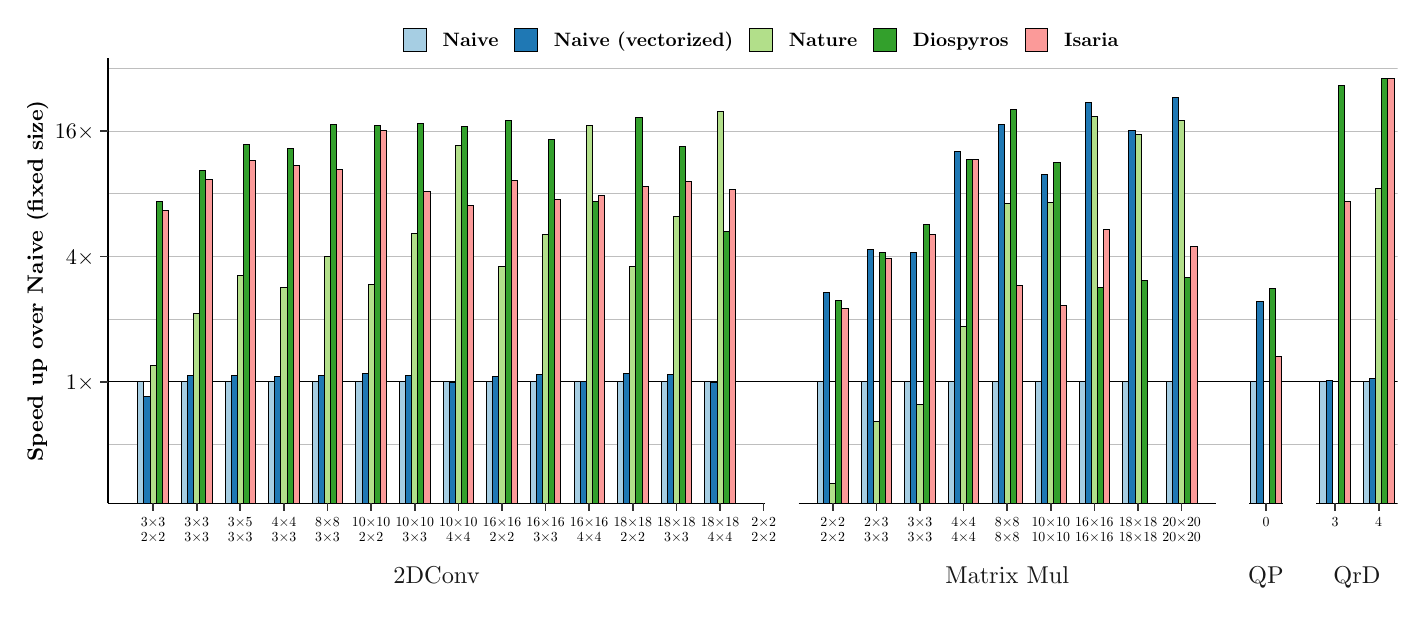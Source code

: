 % Created by tikzDevice version 0.12.4 on 2023-04-17 21:11:33
% !TEX encoding = UTF-8 Unicode
\begin{tikzpicture}[x=1pt,y=1pt]
\definecolor{fillColor}{RGB}{255,255,255}
\path[use as bounding box,fill=fillColor,fill opacity=0.00] (0,0) rectangle (495.05,205.97);
\begin{scope}
\path[clip] (  0.00,  0.00) rectangle (495.05,205.97);
\definecolor{drawColor}{RGB}{255,255,255}
\definecolor{fillColor}{RGB}{255,255,255}

\path[draw=drawColor,line width= 0.6pt,line join=round,line cap=round,fill=fillColor] (  0.00,  0.00) rectangle (495.05,205.97);
\end{scope}
\begin{scope}
\path[clip] ( 29.00, 34.09) rectangle (495.05,194.94);
\definecolor{drawColor}{RGB}{190,190,190}

\path[draw=drawColor,line width= 0.4pt,line join=round,line cap=round] ( 29.00, 55.32) -- (961.10, 55.32);
\definecolor{drawColor}{RGB}{0,0,0}

\path[draw=drawColor,line width= 0.4pt,line join=round,line cap=round] ( 29.00, 77.97) -- (961.10, 77.97);
\definecolor{drawColor}{RGB}{190,190,190}

\path[draw=drawColor,line width= 0.4pt,line join=round,line cap=round] ( 29.00,100.62) -- (961.10,100.62);

\path[draw=drawColor,line width= 0.4pt,line join=round,line cap=round] ( 29.00,123.28) -- (961.10,123.28);

\path[draw=drawColor,line width= 0.4pt,line join=round,line cap=round] ( 29.00,145.93) -- (961.10,145.93);

\path[draw=drawColor,line width= 0.4pt,line join=round,line cap=round] ( 29.00,168.58) -- (961.10,168.58);

\path[draw=drawColor,line width= 0.4pt,line join=round,line cap=round] ( 29.00,191.24) -- (961.10,191.24);
\end{scope}
\begin{scope}
\path[clip] ( 29.00, 34.09) rectangle (266.49,194.94);
\definecolor{drawColor}{RGB}{0,0,0}
\definecolor{fillColor}{RGB}{166,206,227}

\path[draw=drawColor,line width= 0.3pt,fill=fillColor] ( 39.79, 34.09) rectangle ( 42.00, 77.97);
\definecolor{fillColor}{RGB}{31,120,180}

\path[draw=drawColor,line width= 0.3pt,fill=fillColor] ( 42.00, 34.09) rectangle ( 44.20, 72.89);
\definecolor{fillColor}{RGB}{178,223,138}

\path[draw=drawColor,line width= 0.3pt,fill=fillColor] ( 44.20, 34.09) rectangle ( 46.41, 83.81);
\definecolor{fillColor}{RGB}{51,160,44}

\path[draw=drawColor,line width= 0.3pt,fill=fillColor] ( 46.41, 34.09) rectangle ( 48.62,143.29);
\definecolor{fillColor}{RGB}{251,154,153}

\path[draw=drawColor,line width= 0.3pt,fill=fillColor] ( 48.62, 34.09) rectangle ( 50.82,140.07);
\definecolor{fillColor}{RGB}{166,206,227}

\path[draw=drawColor,line width= 0.3pt,fill=fillColor] ( 55.55, 34.09) rectangle ( 57.76, 77.97);
\definecolor{fillColor}{RGB}{31,120,180}

\path[draw=drawColor,line width= 0.3pt,fill=fillColor] ( 57.76, 34.09) rectangle ( 59.96, 80.31);
\definecolor{fillColor}{RGB}{178,223,138}

\path[draw=drawColor,line width= 0.3pt,fill=fillColor] ( 59.96, 34.09) rectangle ( 62.17,102.72);
\definecolor{fillColor}{RGB}{51,160,44}

\path[draw=drawColor,line width= 0.3pt,fill=fillColor] ( 62.17, 34.09) rectangle ( 64.38,154.43);
\definecolor{fillColor}{RGB}{251,154,153}

\path[draw=drawColor,line width= 0.3pt,fill=fillColor] ( 64.38, 34.09) rectangle ( 66.58,151.21);
\definecolor{fillColor}{RGB}{166,206,227}

\path[draw=drawColor,line width= 0.3pt,fill=fillColor] ( 71.31, 34.09) rectangle ( 73.52, 77.97);
\definecolor{fillColor}{RGB}{31,120,180}

\path[draw=drawColor,line width= 0.3pt,fill=fillColor] ( 73.52, 34.09) rectangle ( 75.72, 80.37);
\definecolor{fillColor}{RGB}{178,223,138}

\path[draw=drawColor,line width= 0.3pt,fill=fillColor] ( 75.72, 34.09) rectangle ( 77.93,116.39);
\definecolor{fillColor}{RGB}{51,160,44}

\path[draw=drawColor,line width= 0.3pt,fill=fillColor] ( 77.93, 34.09) rectangle ( 80.14,163.69);
\definecolor{fillColor}{RGB}{251,154,153}

\path[draw=drawColor,line width= 0.3pt,fill=fillColor] ( 80.14, 34.09) rectangle ( 82.34,157.90);
\definecolor{fillColor}{RGB}{166,206,227}

\path[draw=drawColor,line width= 0.3pt,fill=fillColor] ( 87.07, 34.09) rectangle ( 89.28, 77.97);
\definecolor{fillColor}{RGB}{31,120,180}

\path[draw=drawColor,line width= 0.3pt,fill=fillColor] ( 89.28, 34.09) rectangle ( 91.48, 80.04);
\definecolor{fillColor}{RGB}{178,223,138}

\path[draw=drawColor,line width= 0.3pt,fill=fillColor] ( 91.48, 34.09) rectangle ( 93.69,112.23);
\definecolor{fillColor}{RGB}{51,160,44}

\path[draw=drawColor,line width= 0.3pt,fill=fillColor] ( 93.69, 34.09) rectangle ( 95.90,162.47);
\definecolor{fillColor}{RGB}{251,154,153}

\path[draw=drawColor,line width= 0.3pt,fill=fillColor] ( 95.90, 34.09) rectangle ( 98.10,156.30);
\definecolor{fillColor}{RGB}{166,206,227}

\path[draw=drawColor,line width= 0.3pt,fill=fillColor] (102.83, 34.09) rectangle (105.04, 77.97);
\definecolor{fillColor}{RGB}{31,120,180}

\path[draw=drawColor,line width= 0.3pt,fill=fillColor] (105.04, 34.09) rectangle (107.24, 80.46);
\definecolor{fillColor}{RGB}{178,223,138}

\path[draw=drawColor,line width= 0.3pt,fill=fillColor] (107.24, 34.09) rectangle (109.45,123.25);
\definecolor{fillColor}{RGB}{51,160,44}

\path[draw=drawColor,line width= 0.3pt,fill=fillColor] (109.45, 34.09) rectangle (111.65,170.92);
\definecolor{fillColor}{RGB}{251,154,153}

\path[draw=drawColor,line width= 0.3pt,fill=fillColor] (111.65, 34.09) rectangle (113.86,154.75);
\definecolor{fillColor}{RGB}{166,206,227}

\path[draw=drawColor,line width= 0.3pt,fill=fillColor] (118.59, 34.09) rectangle (120.80, 77.97);
\definecolor{fillColor}{RGB}{31,120,180}

\path[draw=drawColor,line width= 0.3pt,fill=fillColor] (120.80, 34.09) rectangle (123.00, 80.93);
\definecolor{fillColor}{RGB}{178,223,138}

\path[draw=drawColor,line width= 0.3pt,fill=fillColor] (123.00, 34.09) rectangle (125.21,113.22);
\definecolor{fillColor}{RGB}{51,160,44}

\path[draw=drawColor,line width= 0.3pt,fill=fillColor] (125.21, 34.09) rectangle (127.41,170.59);
\definecolor{fillColor}{RGB}{251,154,153}

\path[draw=drawColor,line width= 0.3pt,fill=fillColor] (127.41, 34.09) rectangle (129.62,168.80);
\definecolor{fillColor}{RGB}{166,206,227}

\path[draw=drawColor,line width= 0.3pt,fill=fillColor] (134.35, 34.09) rectangle (136.55, 77.97);
\definecolor{fillColor}{RGB}{31,120,180}

\path[draw=drawColor,line width= 0.3pt,fill=fillColor] (136.55, 34.09) rectangle (138.76, 80.42);
\definecolor{fillColor}{RGB}{178,223,138}

\path[draw=drawColor,line width= 0.3pt,fill=fillColor] (138.76, 34.09) rectangle (140.97,131.50);
\definecolor{fillColor}{RGB}{51,160,44}

\path[draw=drawColor,line width= 0.3pt,fill=fillColor] (140.97, 34.09) rectangle (143.17,171.26);
\definecolor{fillColor}{RGB}{251,154,153}

\path[draw=drawColor,line width= 0.3pt,fill=fillColor] (143.17, 34.09) rectangle (145.38,146.93);
\definecolor{fillColor}{RGB}{166,206,227}

\path[draw=drawColor,line width= 0.3pt,fill=fillColor] (150.11, 34.09) rectangle (152.31, 77.97);
\definecolor{fillColor}{RGB}{31,120,180}

\path[draw=drawColor,line width= 0.3pt,fill=fillColor] (152.31, 34.09) rectangle (154.52, 77.96);
\definecolor{fillColor}{RGB}{178,223,138}

\path[draw=drawColor,line width= 0.3pt,fill=fillColor] (154.52, 34.09) rectangle (156.73,163.55);
\definecolor{fillColor}{RGB}{51,160,44}

\path[draw=drawColor,line width= 0.3pt,fill=fillColor] (156.73, 34.09) rectangle (158.93,170.22);
\definecolor{fillColor}{RGB}{251,154,153}

\path[draw=drawColor,line width= 0.3pt,fill=fillColor] (158.93, 34.09) rectangle (161.14,141.79);
\definecolor{fillColor}{RGB}{166,206,227}

\path[draw=drawColor,line width= 0.3pt,fill=fillColor] (165.87, 34.09) rectangle (168.07, 77.97);
\definecolor{fillColor}{RGB}{31,120,180}

\path[draw=drawColor,line width= 0.3pt,fill=fillColor] (168.07, 34.09) rectangle (170.28, 79.96);
\definecolor{fillColor}{RGB}{178,223,138}

\path[draw=drawColor,line width= 0.3pt,fill=fillColor] (170.28, 34.09) rectangle (172.49,119.79);
\definecolor{fillColor}{RGB}{51,160,44}

\path[draw=drawColor,line width= 0.3pt,fill=fillColor] (172.49, 34.09) rectangle (174.69,172.57);
\definecolor{fillColor}{RGB}{251,154,153}

\path[draw=drawColor,line width= 0.3pt,fill=fillColor] (174.69, 34.09) rectangle (176.90,150.76);
\definecolor{fillColor}{RGB}{166,206,227}

\path[draw=drawColor,line width= 0.3pt,fill=fillColor] (181.63, 34.09) rectangle (183.83, 77.97);
\definecolor{fillColor}{RGB}{31,120,180}

\path[draw=drawColor,line width= 0.3pt,fill=fillColor] (183.83, 34.09) rectangle (186.04, 80.83);
\definecolor{fillColor}{RGB}{178,223,138}

\path[draw=drawColor,line width= 0.3pt,fill=fillColor] (186.04, 34.09) rectangle (188.25,131.29);
\definecolor{fillColor}{RGB}{51,160,44}

\path[draw=drawColor,line width= 0.3pt,fill=fillColor] (188.25, 34.09) rectangle (190.45,165.43);
\definecolor{fillColor}{RGB}{251,154,153}

\path[draw=drawColor,line width= 0.3pt,fill=fillColor] (190.45, 34.09) rectangle (192.66,143.86);
\definecolor{fillColor}{RGB}{166,206,227}

\path[draw=drawColor,line width= 0.3pt,fill=fillColor] (197.39, 34.09) rectangle (199.59, 77.97);
\definecolor{fillColor}{RGB}{31,120,180}

\path[draw=drawColor,line width= 0.3pt,fill=fillColor] (199.59, 34.09) rectangle (201.80, 77.97);
\definecolor{fillColor}{RGB}{178,223,138}

\path[draw=drawColor,line width= 0.3pt,fill=fillColor] (201.80, 34.09) rectangle (204.01,170.70);
\definecolor{fillColor}{RGB}{51,160,44}

\path[draw=drawColor,line width= 0.3pt,fill=fillColor] (204.01, 34.09) rectangle (206.21,143.18);
\definecolor{fillColor}{RGB}{251,154,153}

\path[draw=drawColor,line width= 0.3pt,fill=fillColor] (206.21, 34.09) rectangle (208.42,145.22);
\definecolor{fillColor}{RGB}{166,206,227}

\path[draw=drawColor,line width= 0.3pt,fill=fillColor] (213.15, 34.09) rectangle (215.35, 77.97);
\definecolor{fillColor}{RGB}{31,120,180}

\path[draw=drawColor,line width= 0.3pt,fill=fillColor] (215.35, 34.09) rectangle (217.56, 80.98);
\definecolor{fillColor}{RGB}{178,223,138}

\path[draw=drawColor,line width= 0.3pt,fill=fillColor] (217.56, 34.09) rectangle (219.76,119.72);
\definecolor{fillColor}{RGB}{51,160,44}

\path[draw=drawColor,line width= 0.3pt,fill=fillColor] (219.76, 34.09) rectangle (221.97,173.70);
\definecolor{fillColor}{RGB}{251,154,153}

\path[draw=drawColor,line width= 0.3pt,fill=fillColor] (221.97, 34.09) rectangle (224.18,148.50);
\definecolor{fillColor}{RGB}{166,206,227}

\path[draw=drawColor,line width= 0.3pt,fill=fillColor] (228.91, 34.09) rectangle (231.11, 77.97);
\definecolor{fillColor}{RGB}{31,120,180}

\path[draw=drawColor,line width= 0.3pt,fill=fillColor] (231.11, 34.09) rectangle (233.32, 80.81);
\definecolor{fillColor}{RGB}{178,223,138}

\path[draw=drawColor,line width= 0.3pt,fill=fillColor] (233.32, 34.09) rectangle (235.52,137.94);
\definecolor{fillColor}{RGB}{51,160,44}

\path[draw=drawColor,line width= 0.3pt,fill=fillColor] (235.52, 34.09) rectangle (237.73,163.02);
\definecolor{fillColor}{RGB}{251,154,153}

\path[draw=drawColor,line width= 0.3pt,fill=fillColor] (237.73, 34.09) rectangle (239.94,150.53);
\definecolor{fillColor}{RGB}{166,206,227}

\path[draw=drawColor,line width= 0.3pt,fill=fillColor] (244.66, 34.09) rectangle (246.87, 77.97);
\definecolor{fillColor}{RGB}{31,120,180}

\path[draw=drawColor,line width= 0.3pt,fill=fillColor] (246.87, 34.09) rectangle (249.08, 77.94);
\definecolor{fillColor}{RGB}{178,223,138}

\path[draw=drawColor,line width= 0.3pt,fill=fillColor] (249.08, 34.09) rectangle (251.28,175.55);
\definecolor{fillColor}{RGB}{51,160,44}

\path[draw=drawColor,line width= 0.3pt,fill=fillColor] (251.28, 34.09) rectangle (253.49,132.29);
\definecolor{fillColor}{RGB}{251,154,153}

\path[draw=drawColor,line width= 0.3pt,fill=fillColor] (253.49, 34.09) rectangle (255.70,147.37);
\end{scope}
\begin{scope}
\path[clip] (278.54, 34.09) rectangle (429.35,194.94);
\definecolor{drawColor}{RGB}{0,0,0}
\definecolor{fillColor}{RGB}{166,206,227}

\path[draw=drawColor,line width= 0.3pt,fill=fillColor] (285.39, 34.09) rectangle (287.60, 77.97);
\definecolor{fillColor}{RGB}{31,120,180}

\path[draw=drawColor,line width= 0.3pt,fill=fillColor] (287.60, 34.09) rectangle (289.80,110.43);
\definecolor{fillColor}{RGB}{178,223,138}

\path[draw=drawColor,line width= 0.3pt,fill=fillColor] (289.80, 34.09) rectangle (292.01, 41.40);
\definecolor{fillColor}{RGB}{51,160,44}

\path[draw=drawColor,line width= 0.3pt,fill=fillColor] (292.01, 34.09) rectangle (294.22,107.32);
\definecolor{fillColor}{RGB}{251,154,153}

\path[draw=drawColor,line width= 0.3pt,fill=fillColor] (294.22, 34.09) rectangle (296.42,104.47);
\definecolor{fillColor}{RGB}{166,206,227}

\path[draw=drawColor,line width= 0.3pt,fill=fillColor] (301.15, 34.09) rectangle (303.36, 77.97);
\definecolor{fillColor}{RGB}{31,120,180}

\path[draw=drawColor,line width= 0.3pt,fill=fillColor] (303.36, 34.09) rectangle (305.56,125.70);
\definecolor{fillColor}{RGB}{178,223,138}

\path[draw=drawColor,line width= 0.3pt,fill=fillColor] (305.56, 34.09) rectangle (307.77, 63.70);
\definecolor{fillColor}{RGB}{51,160,44}

\path[draw=drawColor,line width= 0.3pt,fill=fillColor] (307.77, 34.09) rectangle (309.98,124.87);
\definecolor{fillColor}{RGB}{251,154,153}

\path[draw=drawColor,line width= 0.3pt,fill=fillColor] (309.98, 34.09) rectangle (312.18,122.51);
\definecolor{fillColor}{RGB}{166,206,227}

\path[draw=drawColor,line width= 0.3pt,fill=fillColor] (316.91, 34.09) rectangle (319.12, 77.97);
\definecolor{fillColor}{RGB}{31,120,180}

\path[draw=drawColor,line width= 0.3pt,fill=fillColor] (319.12, 34.09) rectangle (321.32,124.92);
\definecolor{fillColor}{RGB}{178,223,138}

\path[draw=drawColor,line width= 0.3pt,fill=fillColor] (321.32, 34.09) rectangle (323.53, 69.73);
\definecolor{fillColor}{RGB}{51,160,44}

\path[draw=drawColor,line width= 0.3pt,fill=fillColor] (323.53, 34.09) rectangle (325.74,134.70);
\definecolor{fillColor}{RGB}{251,154,153}

\path[draw=drawColor,line width= 0.3pt,fill=fillColor] (325.74, 34.09) rectangle (327.94,131.11);
\definecolor{fillColor}{RGB}{166,206,227}

\path[draw=drawColor,line width= 0.3pt,fill=fillColor] (332.67, 34.09) rectangle (334.88, 77.97);
\definecolor{fillColor}{RGB}{31,120,180}

\path[draw=drawColor,line width= 0.3pt,fill=fillColor] (334.88, 34.09) rectangle (337.08,161.22);
\definecolor{fillColor}{RGB}{178,223,138}

\path[draw=drawColor,line width= 0.3pt,fill=fillColor] (337.08, 34.09) rectangle (339.29, 98.16);
\definecolor{fillColor}{RGB}{51,160,44}

\path[draw=drawColor,line width= 0.3pt,fill=fillColor] (339.29, 34.09) rectangle (341.50,158.38);
\definecolor{fillColor}{RGB}{251,154,153}

\path[draw=drawColor,line width= 0.3pt,fill=fillColor] (341.50, 34.09) rectangle (343.70,158.38);
\definecolor{fillColor}{RGB}{166,206,227}

\path[draw=drawColor,line width= 0.3pt,fill=fillColor] (348.43, 34.09) rectangle (350.64, 77.97);
\definecolor{fillColor}{RGB}{31,120,180}

\path[draw=drawColor,line width= 0.3pt,fill=fillColor] (350.64, 34.09) rectangle (352.84,170.86);
\definecolor{fillColor}{RGB}{178,223,138}

\path[draw=drawColor,line width= 0.3pt,fill=fillColor] (352.84, 34.09) rectangle (355.05,142.34);
\definecolor{fillColor}{RGB}{51,160,44}

\path[draw=drawColor,line width= 0.3pt,fill=fillColor] (355.05, 34.09) rectangle (357.25,176.59);
\definecolor{fillColor}{RGB}{251,154,153}

\path[draw=drawColor,line width= 0.3pt,fill=fillColor] (357.25, 34.09) rectangle (359.46,112.79);
\definecolor{fillColor}{RGB}{166,206,227}

\path[draw=drawColor,line width= 0.3pt,fill=fillColor] (364.19, 34.09) rectangle (366.40, 77.97);
\definecolor{fillColor}{RGB}{31,120,180}

\path[draw=drawColor,line width= 0.3pt,fill=fillColor] (366.40, 34.09) rectangle (368.60,152.98);
\definecolor{fillColor}{RGB}{178,223,138}

\path[draw=drawColor,line width= 0.3pt,fill=fillColor] (368.60, 34.09) rectangle (370.81,142.78);
\definecolor{fillColor}{RGB}{51,160,44}

\path[draw=drawColor,line width= 0.3pt,fill=fillColor] (370.81, 34.09) rectangle (373.01,157.44);
\definecolor{fillColor}{RGB}{251,154,153}

\path[draw=drawColor,line width= 0.3pt,fill=fillColor] (373.01, 34.09) rectangle (375.22,105.77);
\definecolor{fillColor}{RGB}{166,206,227}

\path[draw=drawColor,line width= 0.3pt,fill=fillColor] (379.95, 34.09) rectangle (382.15, 77.97);
\definecolor{fillColor}{RGB}{31,120,180}

\path[draw=drawColor,line width= 0.3pt,fill=fillColor] (382.15, 34.09) rectangle (384.36,178.90);
\definecolor{fillColor}{RGB}{178,223,138}

\path[draw=drawColor,line width= 0.3pt,fill=fillColor] (384.36, 34.09) rectangle (386.57,173.83);
\definecolor{fillColor}{RGB}{51,160,44}

\path[draw=drawColor,line width= 0.3pt,fill=fillColor] (386.57, 34.09) rectangle (388.77,112.18);
\definecolor{fillColor}{RGB}{251,154,153}

\path[draw=drawColor,line width= 0.3pt,fill=fillColor] (388.77, 34.09) rectangle (390.98,133.13);
\definecolor{fillColor}{RGB}{166,206,227}

\path[draw=drawColor,line width= 0.3pt,fill=fillColor] (395.71, 34.09) rectangle (397.91, 77.97);
\definecolor{fillColor}{RGB}{31,120,180}

\path[draw=drawColor,line width= 0.3pt,fill=fillColor] (397.91, 34.09) rectangle (400.12,168.86);
\definecolor{fillColor}{RGB}{178,223,138}

\path[draw=drawColor,line width= 0.3pt,fill=fillColor] (400.12, 34.09) rectangle (402.33,167.39);
\definecolor{fillColor}{RGB}{51,160,44}

\path[draw=drawColor,line width= 0.3pt,fill=fillColor] (402.33, 34.09) rectangle (404.53,114.74);
\definecolor{fillColor}{RGB}{166,206,227}

\path[draw=drawColor,line width= 0.3pt,fill=fillColor] (411.47, 34.09) rectangle (413.67, 77.97);
\definecolor{fillColor}{RGB}{31,120,180}

\path[draw=drawColor,line width= 0.3pt,fill=fillColor] (413.67, 34.09) rectangle (415.88,180.87);
\definecolor{fillColor}{RGB}{178,223,138}

\path[draw=drawColor,line width= 0.3pt,fill=fillColor] (415.88, 34.09) rectangle (418.09,172.34);
\definecolor{fillColor}{RGB}{51,160,44}

\path[draw=drawColor,line width= 0.3pt,fill=fillColor] (418.09, 34.09) rectangle (420.29,115.64);
\definecolor{fillColor}{RGB}{251,154,153}

\path[draw=drawColor,line width= 0.3pt,fill=fillColor] (420.29, 34.09) rectangle (422.50,126.94);
\end{scope}
\begin{scope}
\path[clip] (441.40, 34.09) rectangle (453.53,194.94);
\definecolor{drawColor}{RGB}{0,0,0}
\definecolor{fillColor}{RGB}{166,206,227}

\path[draw=drawColor,line width= 0.3pt,fill=fillColor] (441.95, 34.09) rectangle (444.16, 77.97);
\definecolor{fillColor}{RGB}{31,120,180}

\path[draw=drawColor,line width= 0.3pt,fill=fillColor] (444.16, 34.09) rectangle (446.36,106.92);
\definecolor{fillColor}{RGB}{51,160,44}

\path[draw=drawColor,line width= 0.3pt,fill=fillColor] (448.57, 34.09) rectangle (450.78,111.73);
\definecolor{fillColor}{RGB}{251,154,153}

\path[draw=drawColor,line width= 0.3pt,fill=fillColor] (450.78, 34.09) rectangle (452.98, 87.31);
\end{scope}
\begin{scope}
\path[clip] (465.58, 34.09) rectangle (495.05,194.94);
\definecolor{drawColor}{RGB}{0,0,0}
\definecolor{fillColor}{RGB}{166,206,227}

\path[draw=drawColor,line width= 0.3pt,fill=fillColor] (466.92, 34.09) rectangle (469.13, 77.97);
\definecolor{fillColor}{RGB}{31,120,180}

\path[draw=drawColor,line width= 0.3pt,fill=fillColor] (469.13, 34.09) rectangle (471.33, 78.56);
\definecolor{fillColor}{RGB}{51,160,44}

\path[draw=drawColor,line width= 0.3pt,fill=fillColor] (473.54, 34.09) rectangle (475.74,184.95);
\definecolor{fillColor}{RGB}{251,154,153}

\path[draw=drawColor,line width= 0.3pt,fill=fillColor] (475.74, 34.09) rectangle (477.95,143.33);
\definecolor{fillColor}{RGB}{166,206,227}

\path[draw=drawColor,line width= 0.3pt,fill=fillColor] (482.68, 34.09) rectangle (484.88, 77.97);
\definecolor{fillColor}{RGB}{31,120,180}

\path[draw=drawColor,line width= 0.3pt,fill=fillColor] (484.88, 34.09) rectangle (487.09, 79.35);
\definecolor{fillColor}{RGB}{178,223,138}

\path[draw=drawColor,line width= 0.3pt,fill=fillColor] (487.09, 34.09) rectangle (489.30,147.93);
\definecolor{fillColor}{RGB}{51,160,44}

\path[draw=drawColor,line width= 0.3pt,fill=fillColor] (489.30, 34.09) rectangle (491.50,187.62);
\definecolor{fillColor}{RGB}{251,154,153}

\path[draw=drawColor,line width= 0.3pt,fill=fillColor] (491.50, 34.09) rectangle (493.71,187.57);
\end{scope}
\begin{scope}
\path[clip] ( 29.00,  0.00) rectangle (266.49, 16.57);
\definecolor{drawColor}{gray}{0.10}

\node[text=drawColor,anchor=base,inner sep=0pt, outer sep=0pt, scale=  0.88] at (147.74,  5.26) {2DConv};
\end{scope}
\begin{scope}
\path[clip] (278.54,  0.00) rectangle (429.35, 16.57);
\definecolor{drawColor}{gray}{0.10}

\node[text=drawColor,anchor=base,inner sep=0pt, outer sep=0pt, scale=  0.88] at (353.95,  5.26) {Matrix Mul};
\end{scope}
\begin{scope}
\path[clip] (441.40,  0.00) rectangle (453.53, 16.57);
\definecolor{drawColor}{gray}{0.10}

\node[text=drawColor,anchor=base,inner sep=0pt, outer sep=0pt, scale=  0.88] at (447.47,  5.26) {QP};
\end{scope}
\begin{scope}
\path[clip] (465.58,  0.00) rectangle (495.05, 16.57);
\definecolor{drawColor}{gray}{0.10}

\node[text=drawColor,anchor=base,inner sep=0pt, outer sep=0pt, scale=  0.88] at (480.31,  5.26) {QrD};
\end{scope}
\begin{scope}
\path[clip] (  0.00,  0.00) rectangle (495.05,205.97);
\definecolor{drawColor}{RGB}{0,0,0}

\path[draw=drawColor,line width= 0.6pt,line join=round] ( 29.00, 34.09) --
	(266.49, 34.09);
\end{scope}
\begin{scope}
\path[clip] (  0.00,  0.00) rectangle (495.05,205.97);
\definecolor{drawColor}{gray}{0.20}

\path[draw=drawColor,line width= 0.6pt,line join=round] ( 45.31, 31.34) --
	( 45.31, 34.09);

\path[draw=drawColor,line width= 0.6pt,line join=round] ( 61.07, 31.34) --
	( 61.07, 34.09);

\path[draw=drawColor,line width= 0.6pt,line join=round] ( 76.83, 31.34) --
	( 76.83, 34.09);

\path[draw=drawColor,line width= 0.6pt,line join=round] ( 92.59, 31.34) --
	( 92.59, 34.09);

\path[draw=drawColor,line width= 0.6pt,line join=round] (108.35, 31.34) --
	(108.35, 34.09);

\path[draw=drawColor,line width= 0.6pt,line join=round] (124.10, 31.34) --
	(124.10, 34.09);

\path[draw=drawColor,line width= 0.6pt,line join=round] (139.86, 31.34) --
	(139.86, 34.09);

\path[draw=drawColor,line width= 0.6pt,line join=round] (155.62, 31.34) --
	(155.62, 34.09);

\path[draw=drawColor,line width= 0.6pt,line join=round] (171.38, 31.34) --
	(171.38, 34.09);

\path[draw=drawColor,line width= 0.6pt,line join=round] (187.14, 31.34) --
	(187.14, 34.09);

\path[draw=drawColor,line width= 0.6pt,line join=round] (202.90, 31.34) --
	(202.90, 34.09);

\path[draw=drawColor,line width= 0.6pt,line join=round] (218.66, 31.34) --
	(218.66, 34.09);

\path[draw=drawColor,line width= 0.6pt,line join=round] (234.42, 31.34) --
	(234.42, 34.09);

\path[draw=drawColor,line width= 0.6pt,line join=round] (250.18, 31.34) --
	(250.18, 34.09);

\path[draw=drawColor,line width= 0.6pt,line join=round] (265.94, 31.34) --
	(265.94, 34.09);
\end{scope}
\begin{scope}
\path[clip] (  0.00,  0.00) rectangle (495.05,205.97);
\definecolor{drawColor}{RGB}{0,0,0}

\node[text=drawColor,anchor=base,inner sep=0pt, outer sep=0pt, scale=  0.50] at ( 45.31, 25.69) {3$\times$3};

\node[text=drawColor,anchor=base,inner sep=0pt, outer sep=0pt, scale=  0.50] at ( 45.31, 20.29) {2$\times$2};

\node[text=drawColor,anchor=base,inner sep=0pt, outer sep=0pt, scale=  0.50] at ( 61.07, 25.69) {3$\times$3};

\node[text=drawColor,anchor=base,inner sep=0pt, outer sep=0pt, scale=  0.50] at ( 61.07, 20.29) {3$\times$3};

\node[text=drawColor,anchor=base,inner sep=0pt, outer sep=0pt, scale=  0.50] at ( 76.83, 25.69) {3$\times$5};

\node[text=drawColor,anchor=base,inner sep=0pt, outer sep=0pt, scale=  0.50] at ( 76.83, 20.29) {3$\times$3};

\node[text=drawColor,anchor=base,inner sep=0pt, outer sep=0pt, scale=  0.50] at ( 92.59, 25.69) {4$\times$4};

\node[text=drawColor,anchor=base,inner sep=0pt, outer sep=0pt, scale=  0.50] at ( 92.59, 20.29) {3$\times$3};

\node[text=drawColor,anchor=base,inner sep=0pt, outer sep=0pt, scale=  0.50] at (108.35, 25.69) {8$\times$8};

\node[text=drawColor,anchor=base,inner sep=0pt, outer sep=0pt, scale=  0.50] at (108.35, 20.29) {3$\times$3};

\node[text=drawColor,anchor=base,inner sep=0pt, outer sep=0pt, scale=  0.50] at (124.10, 25.69) {10$\times$10};

\node[text=drawColor,anchor=base,inner sep=0pt, outer sep=0pt, scale=  0.50] at (124.10, 20.29) {2$\times$2};

\node[text=drawColor,anchor=base,inner sep=0pt, outer sep=0pt, scale=  0.50] at (139.86, 25.69) {10$\times$10};

\node[text=drawColor,anchor=base,inner sep=0pt, outer sep=0pt, scale=  0.50] at (139.86, 20.29) {3$\times$3};

\node[text=drawColor,anchor=base,inner sep=0pt, outer sep=0pt, scale=  0.50] at (155.62, 25.69) {10$\times$10};

\node[text=drawColor,anchor=base,inner sep=0pt, outer sep=0pt, scale=  0.50] at (155.62, 20.29) {4$\times$4};

\node[text=drawColor,anchor=base,inner sep=0pt, outer sep=0pt, scale=  0.50] at (171.38, 25.69) {16$\times$16};

\node[text=drawColor,anchor=base,inner sep=0pt, outer sep=0pt, scale=  0.50] at (171.38, 20.29) {2$\times$2};

\node[text=drawColor,anchor=base,inner sep=0pt, outer sep=0pt, scale=  0.50] at (187.14, 25.69) {16$\times$16};

\node[text=drawColor,anchor=base,inner sep=0pt, outer sep=0pt, scale=  0.50] at (187.14, 20.29) {3$\times$3};

\node[text=drawColor,anchor=base,inner sep=0pt, outer sep=0pt, scale=  0.50] at (202.90, 25.69) {16$\times$16};

\node[text=drawColor,anchor=base,inner sep=0pt, outer sep=0pt, scale=  0.50] at (202.90, 20.29) {4$\times$4};

\node[text=drawColor,anchor=base,inner sep=0pt, outer sep=0pt, scale=  0.50] at (218.66, 25.69) {18$\times$18};

\node[text=drawColor,anchor=base,inner sep=0pt, outer sep=0pt, scale=  0.50] at (218.66, 20.29) {2$\times$2};

\node[text=drawColor,anchor=base,inner sep=0pt, outer sep=0pt, scale=  0.50] at (234.42, 25.69) {18$\times$18};

\node[text=drawColor,anchor=base,inner sep=0pt, outer sep=0pt, scale=  0.50] at (234.42, 20.29) {3$\times$3};

\node[text=drawColor,anchor=base,inner sep=0pt, outer sep=0pt, scale=  0.50] at (250.18, 25.69) {18$\times$18};

\node[text=drawColor,anchor=base,inner sep=0pt, outer sep=0pt, scale=  0.50] at (250.18, 20.29) {4$\times$4};

\node[text=drawColor,anchor=base,inner sep=0pt, outer sep=0pt, scale=  0.50] at (265.94, 25.69) {2$\times$2};

\node[text=drawColor,anchor=base,inner sep=0pt, outer sep=0pt, scale=  0.50] at (265.94, 20.29) {2$\times$2};
\end{scope}
\begin{scope}
\path[clip] (  0.00,  0.00) rectangle (495.05,205.97);
\definecolor{drawColor}{RGB}{0,0,0}

\path[draw=drawColor,line width= 0.6pt,line join=round] (278.54, 34.09) --
	(429.35, 34.09);
\end{scope}
\begin{scope}
\path[clip] (  0.00,  0.00) rectangle (495.05,205.97);
\definecolor{drawColor}{gray}{0.20}

\path[draw=drawColor,line width= 0.6pt,line join=round] (290.91, 31.34) --
	(290.91, 34.09);

\path[draw=drawColor,line width= 0.6pt,line join=round] (306.67, 31.34) --
	(306.67, 34.09);

\path[draw=drawColor,line width= 0.6pt,line join=round] (322.43, 31.34) --
	(322.43, 34.09);

\path[draw=drawColor,line width= 0.6pt,line join=round] (338.19, 31.34) --
	(338.19, 34.09);

\path[draw=drawColor,line width= 0.6pt,line join=round] (353.95, 31.34) --
	(353.95, 34.09);

\path[draw=drawColor,line width= 0.6pt,line join=round] (369.70, 31.34) --
	(369.70, 34.09);

\path[draw=drawColor,line width= 0.6pt,line join=round] (385.46, 31.34) --
	(385.46, 34.09);

\path[draw=drawColor,line width= 0.6pt,line join=round] (401.22, 31.34) --
	(401.22, 34.09);

\path[draw=drawColor,line width= 0.6pt,line join=round] (416.98, 31.34) --
	(416.98, 34.09);
\end{scope}
\begin{scope}
\path[clip] (  0.00,  0.00) rectangle (495.05,205.97);
\definecolor{drawColor}{RGB}{0,0,0}

\node[text=drawColor,anchor=base,inner sep=0pt, outer sep=0pt, scale=  0.50] at (290.91, 25.69) {2$\times$2};

\node[text=drawColor,anchor=base,inner sep=0pt, outer sep=0pt, scale=  0.50] at (290.91, 20.29) {2$\times$2};

\node[text=drawColor,anchor=base,inner sep=0pt, outer sep=0pt, scale=  0.50] at (306.67, 25.69) {2$\times$3};

\node[text=drawColor,anchor=base,inner sep=0pt, outer sep=0pt, scale=  0.50] at (306.67, 20.29) {3$\times$3};

\node[text=drawColor,anchor=base,inner sep=0pt, outer sep=0pt, scale=  0.50] at (322.43, 25.69) {3$\times$3};

\node[text=drawColor,anchor=base,inner sep=0pt, outer sep=0pt, scale=  0.50] at (322.43, 20.29) {3$\times$3};

\node[text=drawColor,anchor=base,inner sep=0pt, outer sep=0pt, scale=  0.50] at (338.19, 25.69) {4$\times$4};

\node[text=drawColor,anchor=base,inner sep=0pt, outer sep=0pt, scale=  0.50] at (338.19, 20.29) {4$\times$4};

\node[text=drawColor,anchor=base,inner sep=0pt, outer sep=0pt, scale=  0.50] at (353.95, 25.69) {8$\times$8};

\node[text=drawColor,anchor=base,inner sep=0pt, outer sep=0pt, scale=  0.50] at (353.95, 20.29) {8$\times$8};

\node[text=drawColor,anchor=base,inner sep=0pt, outer sep=0pt, scale=  0.50] at (369.70, 25.69) {10$\times$10};

\node[text=drawColor,anchor=base,inner sep=0pt, outer sep=0pt, scale=  0.50] at (369.70, 20.29) {10$\times$10};

\node[text=drawColor,anchor=base,inner sep=0pt, outer sep=0pt, scale=  0.50] at (385.46, 25.69) {16$\times$16};

\node[text=drawColor,anchor=base,inner sep=0pt, outer sep=0pt, scale=  0.50] at (385.46, 20.29) {16$\times$16};

\node[text=drawColor,anchor=base,inner sep=0pt, outer sep=0pt, scale=  0.50] at (401.22, 25.69) {18$\times$18};

\node[text=drawColor,anchor=base,inner sep=0pt, outer sep=0pt, scale=  0.50] at (401.22, 20.29) {18$\times$18};

\node[text=drawColor,anchor=base,inner sep=0pt, outer sep=0pt, scale=  0.50] at (416.98, 25.69) {20$\times$20};

\node[text=drawColor,anchor=base,inner sep=0pt, outer sep=0pt, scale=  0.50] at (416.98, 20.29) {20$\times$20};
\end{scope}
\begin{scope}
\path[clip] (  0.00,  0.00) rectangle (495.05,205.97);
\definecolor{drawColor}{RGB}{0,0,0}

\path[draw=drawColor,line width= 0.6pt,line join=round] (441.40, 34.09) --
	(453.53, 34.09);
\end{scope}
\begin{scope}
\path[clip] (  0.00,  0.00) rectangle (495.05,205.97);
\definecolor{drawColor}{gray}{0.20}

\path[draw=drawColor,line width= 0.6pt,line join=round] (447.47, 31.34) --
	(447.47, 34.09);
\end{scope}
\begin{scope}
\path[clip] (  0.00,  0.00) rectangle (495.05,205.97);
\definecolor{drawColor}{RGB}{0,0,0}

\node[text=drawColor,anchor=base,inner sep=0pt, outer sep=0pt, scale=  0.50] at (447.47, 25.69) {0};
\end{scope}
\begin{scope}
\path[clip] (  0.00,  0.00) rectangle (495.05,205.97);
\definecolor{drawColor}{RGB}{0,0,0}

\path[draw=drawColor,line width= 0.6pt,line join=round] (465.58, 34.09) --
	(495.05, 34.09);
\end{scope}
\begin{scope}
\path[clip] (  0.00,  0.00) rectangle (495.05,205.97);
\definecolor{drawColor}{gray}{0.20}

\path[draw=drawColor,line width= 0.6pt,line join=round] (472.43, 31.34) --
	(472.43, 34.09);

\path[draw=drawColor,line width= 0.6pt,line join=round] (488.19, 31.34) --
	(488.19, 34.09);
\end{scope}
\begin{scope}
\path[clip] (  0.00,  0.00) rectangle (495.05,205.97);
\definecolor{drawColor}{RGB}{0,0,0}

\node[text=drawColor,anchor=base,inner sep=0pt, outer sep=0pt, scale=  0.50] at (472.43, 25.69) {3};

\node[text=drawColor,anchor=base,inner sep=0pt, outer sep=0pt, scale=  0.50] at (488.19, 25.69) {4};
\end{scope}
\begin{scope}
\path[clip] (  0.00,  0.00) rectangle (495.05,205.97);
\definecolor{drawColor}{RGB}{0,0,0}

\path[draw=drawColor,line width= 0.6pt,line join=round] ( 29.00, 34.09) --
	( 29.00,194.94);
\end{scope}
\begin{scope}
\path[clip] (  0.00,  0.00) rectangle (495.05,205.97);
\definecolor{drawColor}{RGB}{0,0,0}

\node[text=drawColor,anchor=base east,inner sep=0pt, outer sep=0pt, scale=  0.80] at ( 24.05, 75.21) {1$\times$};

\node[text=drawColor,anchor=base east,inner sep=0pt, outer sep=0pt, scale=  0.80] at ( 24.05,120.52) {4$\times$};

\node[text=drawColor,anchor=base east,inner sep=0pt, outer sep=0pt, scale=  0.80] at ( 24.05,165.83) {16$\times$};
\end{scope}
\begin{scope}
\path[clip] (  0.00,  0.00) rectangle (495.05,205.97);
\definecolor{drawColor}{gray}{0.20}

\path[draw=drawColor,line width= 0.6pt,line join=round] ( 26.25, 77.97) --
	( 29.00, 77.97);

\path[draw=drawColor,line width= 0.6pt,line join=round] ( 26.25,123.28) --
	( 29.00,123.28);

\path[draw=drawColor,line width= 0.6pt,line join=round] ( 26.25,168.58) --
	( 29.00,168.58);
\end{scope}
\begin{scope}
\path[clip] (  0.00,  0.00) rectangle (495.05,205.97);
\definecolor{drawColor}{RGB}{0,0,0}

\node[text=drawColor,rotate= 90.00,anchor=base,inner sep=0pt, outer sep=0pt, scale=  0.80] at (  5.52,114.51) {\bfseries Speed up over Naive (fixed size)};
\end{scope}
\begin{scope}
\path[clip] (  0.00,  0.00) rectangle (495.05,205.97);
\definecolor{drawColor}{RGB}{0,0,0}
\definecolor{fillColor}{RGB}{166,206,227}

\path[draw=drawColor,line width= 0.3pt,fill=fillColor] (135.86,197.36) rectangle (144.04,205.54);
\end{scope}
\begin{scope}
\path[clip] (  0.00,  0.00) rectangle (495.05,205.97);
\definecolor{drawColor}{RGB}{0,0,0}
\definecolor{fillColor}{RGB}{31,120,180}

\path[draw=drawColor,line width= 0.3pt,fill=fillColor] (176.05,197.36) rectangle (184.23,205.54);
\end{scope}
\begin{scope}
\path[clip] (  0.00,  0.00) rectangle (495.05,205.97);
\definecolor{drawColor}{RGB}{0,0,0}
\definecolor{fillColor}{RGB}{178,223,138}

\path[draw=drawColor,line width= 0.3pt,fill=fillColor] (260.91,197.36) rectangle (269.09,205.54);
\end{scope}
\begin{scope}
\path[clip] (  0.00,  0.00) rectangle (495.05,205.97);
\definecolor{drawColor}{RGB}{0,0,0}
\definecolor{fillColor}{RGB}{51,160,44}

\path[draw=drawColor,line width= 0.3pt,fill=fillColor] (305.76,197.36) rectangle (313.94,205.54);
\end{scope}
\begin{scope}
\path[clip] (  0.00,  0.00) rectangle (495.05,205.97);
\definecolor{drawColor}{RGB}{0,0,0}
\definecolor{fillColor}{RGB}{251,154,153}

\path[draw=drawColor,line width= 0.3pt,fill=fillColor] (360.41,197.36) rectangle (368.59,205.54);
\end{scope}
\begin{scope}
\path[clip] (  0.00,  0.00) rectangle (495.05,205.97);
\definecolor{drawColor}{RGB}{0,0,0}

\node[text=drawColor,anchor=base west,inner sep=0pt, outer sep=0pt, scale=  0.70] at (149.96,199.04) {\bfseries Naive};
\end{scope}
\begin{scope}
\path[clip] (  0.00,  0.00) rectangle (495.05,205.97);
\definecolor{drawColor}{RGB}{0,0,0}

\node[text=drawColor,anchor=base west,inner sep=0pt, outer sep=0pt, scale=  0.70] at (190.16,199.04) {\bfseries Naive (vectorized)};
\end{scope}
\begin{scope}
\path[clip] (  0.00,  0.00) rectangle (495.05,205.97);
\definecolor{drawColor}{RGB}{0,0,0}

\node[text=drawColor,anchor=base west,inner sep=0pt, outer sep=0pt, scale=  0.70] at (275.02,199.04) {\bfseries Nature};
\end{scope}
\begin{scope}
\path[clip] (  0.00,  0.00) rectangle (495.05,205.97);
\definecolor{drawColor}{RGB}{0,0,0}

\node[text=drawColor,anchor=base west,inner sep=0pt, outer sep=0pt, scale=  0.70] at (319.87,199.04) {\bfseries Diospyros};
\end{scope}
\begin{scope}
\path[clip] (  0.00,  0.00) rectangle (495.05,205.97);
\definecolor{drawColor}{RGB}{0,0,0}

\node[text=drawColor,anchor=base west,inner sep=0pt, outer sep=0pt, scale=  0.70] at (374.52,199.04) {\bfseries Isaria};
\end{scope}
\end{tikzpicture}
